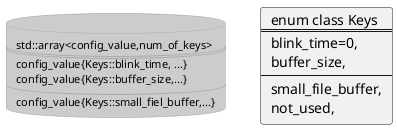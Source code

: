 @startuml

!theme reddress-darkorange
!theme reddress-lightblue

database Values [
std::array<config_value,num_of_keys>
====
config_value{Keys::blink_time, ...}
config_value{Keys::buffer_size,...}
---
config_value{Keys::small_fiel_buffer,...}
]

card Key [
enum class Keys
====
blink_time=0,
buffer_size,
----
small_file_buffer,
not_used,
]

@enduml
